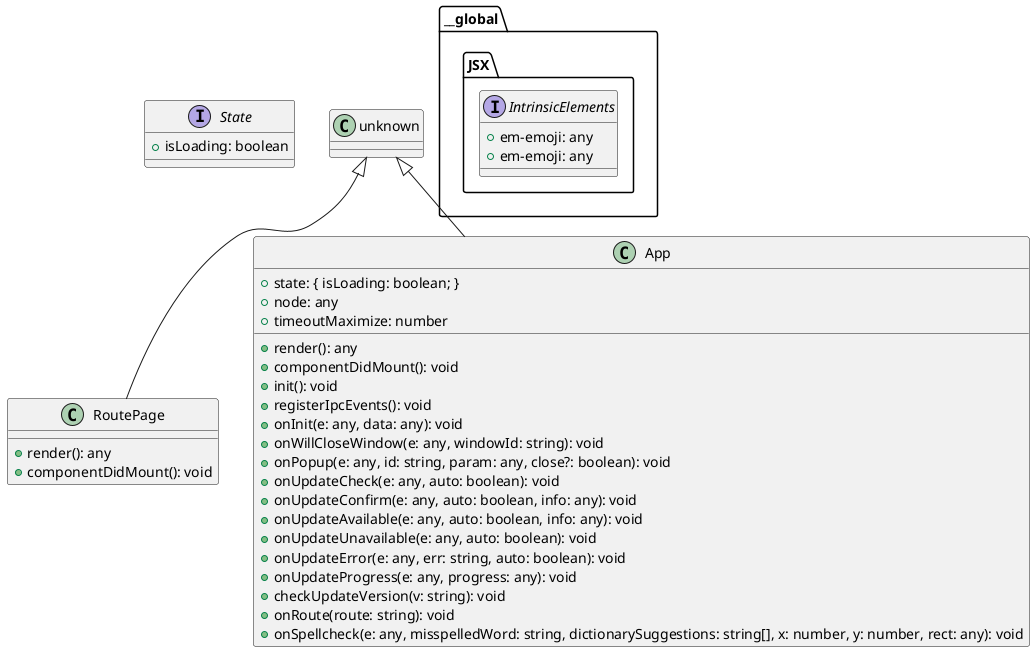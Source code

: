 @startuml
interface State {
    +isLoading: boolean
}
namespace __global {
    namespace JSX {
        interface IntrinsicElements {
            +em-emoji: any
        }
    }
}
namespace __global {
    namespace JSX {
        interface IntrinsicElements {
            +em-emoji: any
        }
    }
}
class RoutePage extends unknown {
    +render(): any
    +componentDidMount(): void
}
class App extends unknown {
    +state: { isLoading: boolean; }
    +node: any
    +timeoutMaximize: number
    +render(): any
    +componentDidMount(): void
    +init(): void
    +registerIpcEvents(): void
    +onInit(e: any, data: any): void
    +onWillCloseWindow(e: any, windowId: string): void
    +onPopup(e: any, id: string, param: any, close?: boolean): void
    +onUpdateCheck(e: any, auto: boolean): void
    +onUpdateConfirm(e: any, auto: boolean, info: any): void
    +onUpdateAvailable(e: any, auto: boolean, info: any): void
    +onUpdateUnavailable(e: any, auto: boolean): void
    +onUpdateError(e: any, err: string, auto: boolean): void
    +onUpdateProgress(e: any, progress: any): void
    +checkUpdateVersion(v: string): void
    +onRoute(route: string): void
    +onSpellcheck(e: any, misspelledWord: string, dictionarySuggestions: string[], x: number, y: number, rect: any): void
}
@enduml